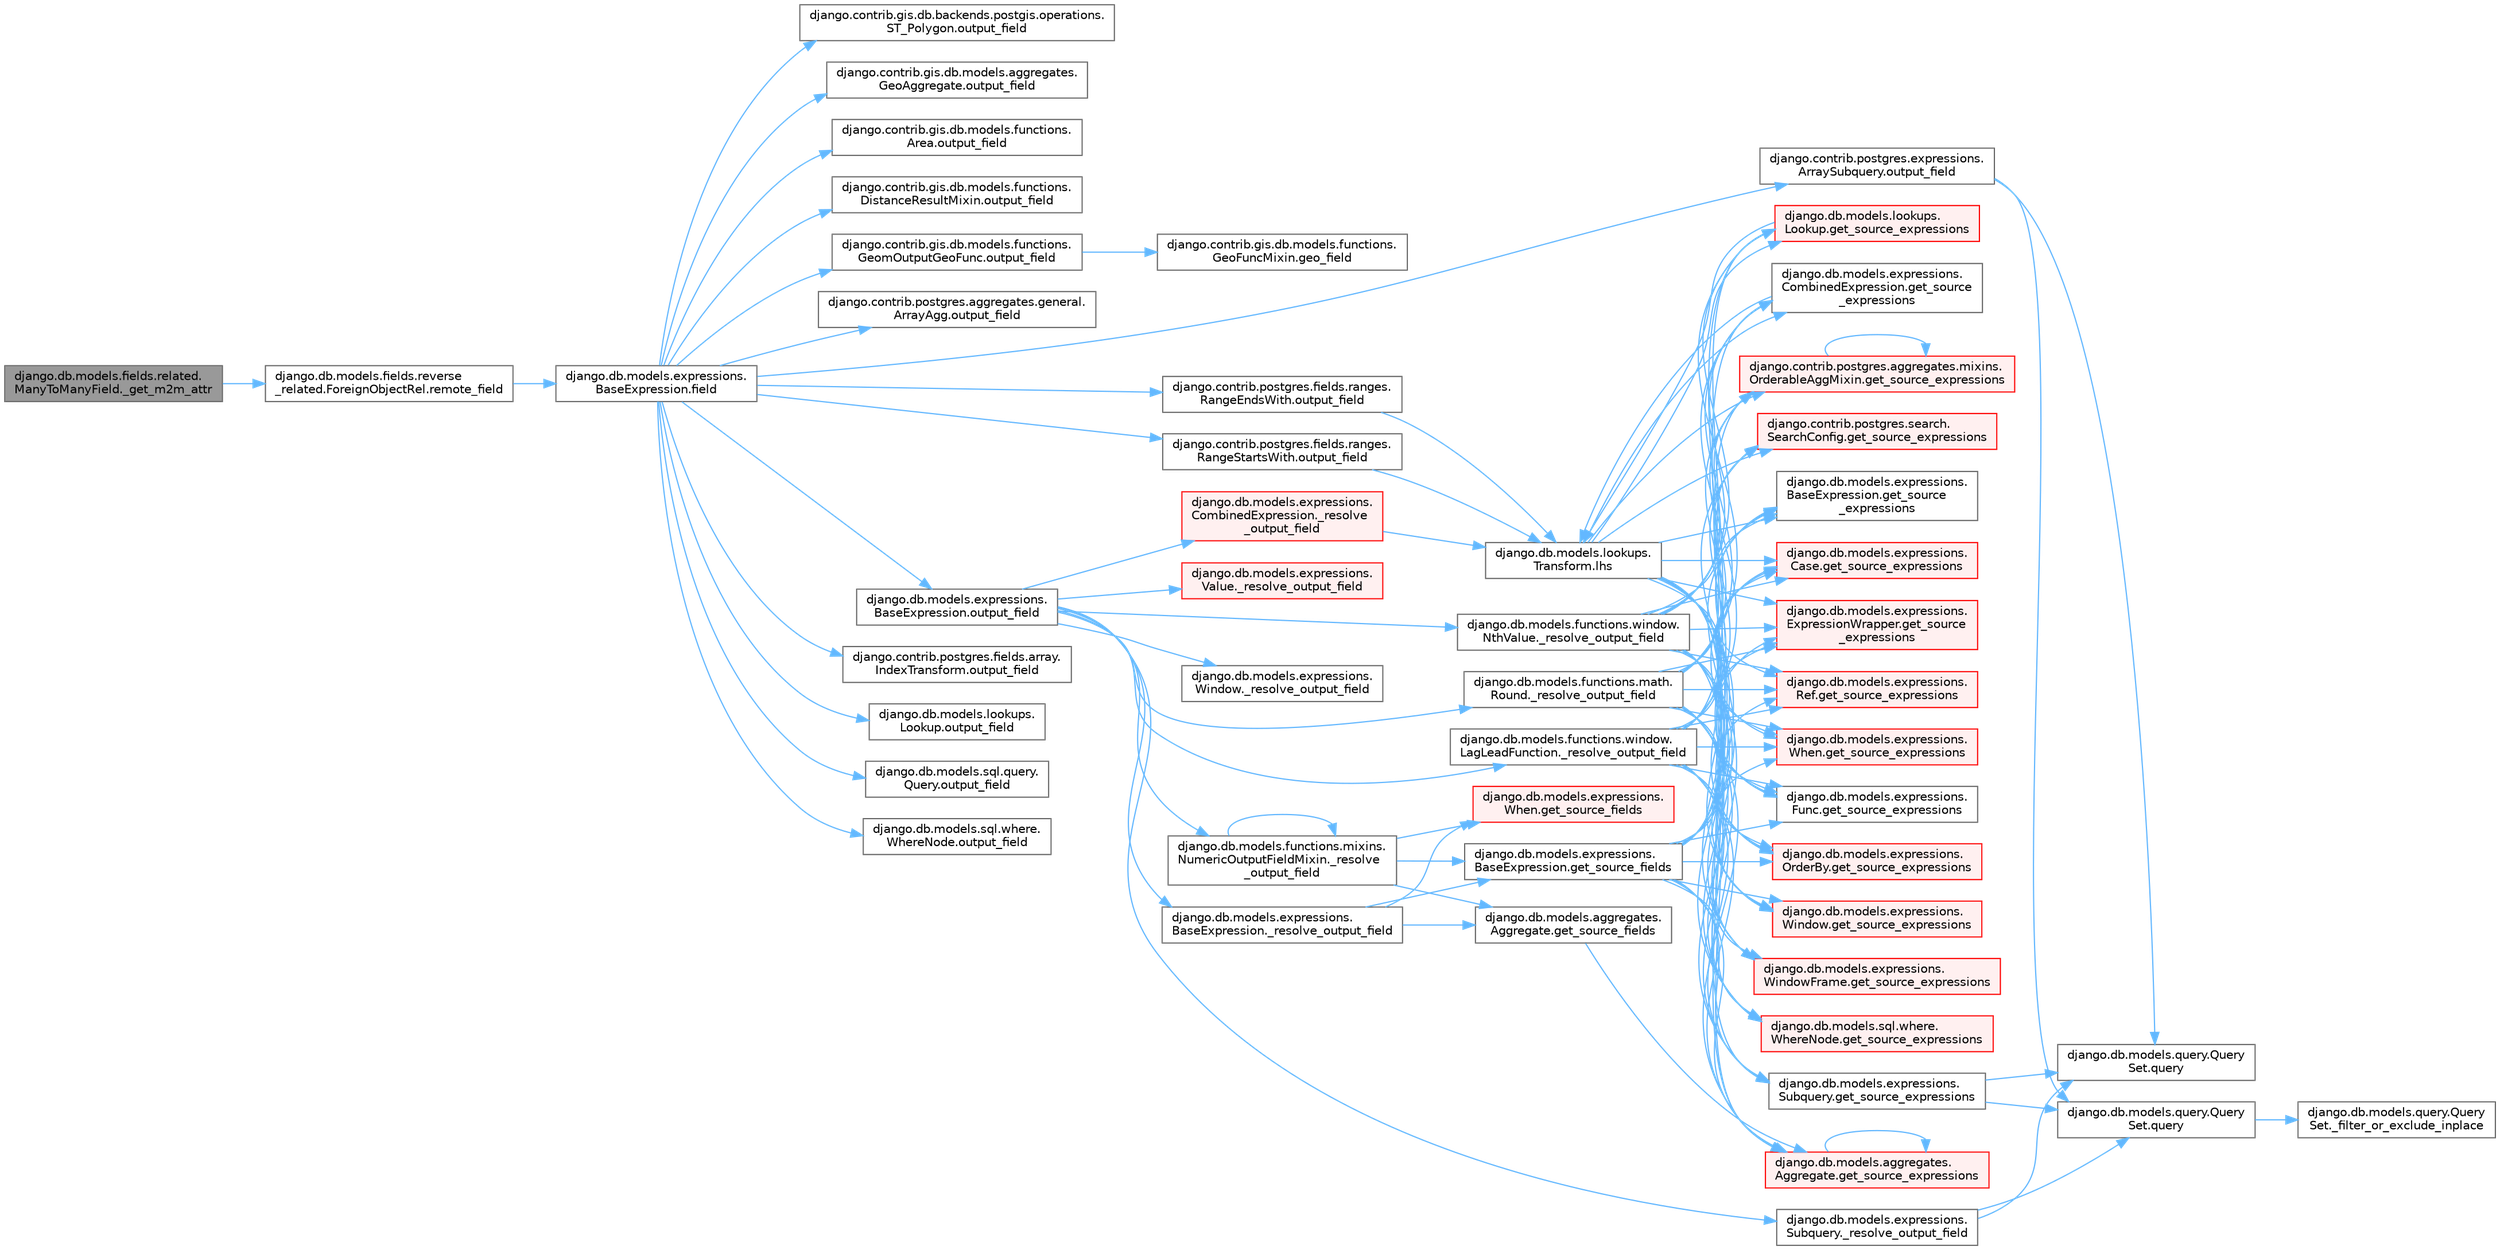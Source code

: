 digraph "django.db.models.fields.related.ManyToManyField._get_m2m_attr"
{
 // LATEX_PDF_SIZE
  bgcolor="transparent";
  edge [fontname=Helvetica,fontsize=10,labelfontname=Helvetica,labelfontsize=10];
  node [fontname=Helvetica,fontsize=10,shape=box,height=0.2,width=0.4];
  rankdir="LR";
  Node1 [id="Node000001",label="django.db.models.fields.related.\lManyToManyField._get_m2m_attr",height=0.2,width=0.4,color="gray40", fillcolor="grey60", style="filled", fontcolor="black",tooltip=" "];
  Node1 -> Node2 [id="edge1_Node000001_Node000002",color="steelblue1",style="solid",tooltip=" "];
  Node2 [id="Node000002",label="django.db.models.fields.reverse\l_related.ForeignObjectRel.remote_field",height=0.2,width=0.4,color="grey40", fillcolor="white", style="filled",URL="$classdjango_1_1db_1_1models_1_1fields_1_1reverse__related_1_1_foreign_object_rel.html#aa8a0852218a886d7e53aa643d36cb8b2",tooltip=" "];
  Node2 -> Node3 [id="edge2_Node000002_Node000003",color="steelblue1",style="solid",tooltip=" "];
  Node3 [id="Node000003",label="django.db.models.expressions.\lBaseExpression.field",height=0.2,width=0.4,color="grey40", fillcolor="white", style="filled",URL="$classdjango_1_1db_1_1models_1_1expressions_1_1_base_expression.html#a70aeb35391ada82c2e9f02b1c3ac150c",tooltip=" "];
  Node3 -> Node4 [id="edge3_Node000003_Node000004",color="steelblue1",style="solid",tooltip=" "];
  Node4 [id="Node000004",label="django.contrib.gis.db.backends.postgis.operations.\lST_Polygon.output_field",height=0.2,width=0.4,color="grey40", fillcolor="white", style="filled",URL="$classdjango_1_1contrib_1_1gis_1_1db_1_1backends_1_1postgis_1_1operations_1_1_s_t___polygon.html#a4427b1b0cb4e6df4fde6c045c562118a",tooltip=" "];
  Node3 -> Node5 [id="edge4_Node000003_Node000005",color="steelblue1",style="solid",tooltip=" "];
  Node5 [id="Node000005",label="django.contrib.gis.db.models.aggregates.\lGeoAggregate.output_field",height=0.2,width=0.4,color="grey40", fillcolor="white", style="filled",URL="$classdjango_1_1contrib_1_1gis_1_1db_1_1models_1_1aggregates_1_1_geo_aggregate.html#a1f680d71d32335c5854387fa09555108",tooltip=" "];
  Node3 -> Node6 [id="edge5_Node000003_Node000006",color="steelblue1",style="solid",tooltip=" "];
  Node6 [id="Node000006",label="django.contrib.gis.db.models.functions.\lArea.output_field",height=0.2,width=0.4,color="grey40", fillcolor="white", style="filled",URL="$classdjango_1_1contrib_1_1gis_1_1db_1_1models_1_1functions_1_1_area.html#a017724b08cd640b0e7e834e003cc103d",tooltip=" "];
  Node3 -> Node7 [id="edge6_Node000003_Node000007",color="steelblue1",style="solid",tooltip=" "];
  Node7 [id="Node000007",label="django.contrib.gis.db.models.functions.\lDistanceResultMixin.output_field",height=0.2,width=0.4,color="grey40", fillcolor="white", style="filled",URL="$classdjango_1_1contrib_1_1gis_1_1db_1_1models_1_1functions_1_1_distance_result_mixin.html#af219b5c12f89e181ada240244818e239",tooltip=" "];
  Node3 -> Node8 [id="edge7_Node000003_Node000008",color="steelblue1",style="solid",tooltip=" "];
  Node8 [id="Node000008",label="django.contrib.gis.db.models.functions.\lGeomOutputGeoFunc.output_field",height=0.2,width=0.4,color="grey40", fillcolor="white", style="filled",URL="$classdjango_1_1contrib_1_1gis_1_1db_1_1models_1_1functions_1_1_geom_output_geo_func.html#a55415993f9af0a2cbde3681557342482",tooltip=" "];
  Node8 -> Node9 [id="edge8_Node000008_Node000009",color="steelblue1",style="solid",tooltip=" "];
  Node9 [id="Node000009",label="django.contrib.gis.db.models.functions.\lGeoFuncMixin.geo_field",height=0.2,width=0.4,color="grey40", fillcolor="white", style="filled",URL="$classdjango_1_1contrib_1_1gis_1_1db_1_1models_1_1functions_1_1_geo_func_mixin.html#aae4bfeb201602d13218e58d1778b4c1b",tooltip=" "];
  Node3 -> Node10 [id="edge9_Node000003_Node000010",color="steelblue1",style="solid",tooltip=" "];
  Node10 [id="Node000010",label="django.contrib.postgres.aggregates.general.\lArrayAgg.output_field",height=0.2,width=0.4,color="grey40", fillcolor="white", style="filled",URL="$classdjango_1_1contrib_1_1postgres_1_1aggregates_1_1general_1_1_array_agg.html#a845ed6cbbb6d6fe470d9478934ade450",tooltip=" "];
  Node3 -> Node11 [id="edge10_Node000003_Node000011",color="steelblue1",style="solid",tooltip=" "];
  Node11 [id="Node000011",label="django.contrib.postgres.expressions.\lArraySubquery.output_field",height=0.2,width=0.4,color="grey40", fillcolor="white", style="filled",URL="$classdjango_1_1contrib_1_1postgres_1_1expressions_1_1_array_subquery.html#adfc4d450008ff7b23517e73cbd1ad172",tooltip=" "];
  Node11 -> Node12 [id="edge11_Node000011_Node000012",color="steelblue1",style="solid",tooltip=" "];
  Node12 [id="Node000012",label="django.db.models.query.Query\lSet.query",height=0.2,width=0.4,color="grey40", fillcolor="white", style="filled",URL="$classdjango_1_1db_1_1models_1_1query_1_1_query_set.html#a8028ed81b109acb162489dbd16604c83",tooltip=" "];
  Node12 -> Node13 [id="edge12_Node000012_Node000013",color="steelblue1",style="solid",tooltip=" "];
  Node13 [id="Node000013",label="django.db.models.query.Query\lSet._filter_or_exclude_inplace",height=0.2,width=0.4,color="grey40", fillcolor="white", style="filled",URL="$classdjango_1_1db_1_1models_1_1query_1_1_query_set.html#aabeb9102e4ff687eea5dc3a6d54a8a29",tooltip=" "];
  Node11 -> Node14 [id="edge13_Node000011_Node000014",color="steelblue1",style="solid",tooltip=" "];
  Node14 [id="Node000014",label="django.db.models.query.Query\lSet.query",height=0.2,width=0.4,color="grey40", fillcolor="white", style="filled",URL="$classdjango_1_1db_1_1models_1_1query_1_1_query_set.html#a0b0307a9b3f65303afb2c5783372d2c2",tooltip=" "];
  Node3 -> Node15 [id="edge14_Node000003_Node000015",color="steelblue1",style="solid",tooltip=" "];
  Node15 [id="Node000015",label="django.contrib.postgres.fields.array.\lIndexTransform.output_field",height=0.2,width=0.4,color="grey40", fillcolor="white", style="filled",URL="$classdjango_1_1contrib_1_1postgres_1_1fields_1_1array_1_1_index_transform.html#ae3ca901f64e761da8d9dff087275f9ef",tooltip=" "];
  Node3 -> Node16 [id="edge15_Node000003_Node000016",color="steelblue1",style="solid",tooltip=" "];
  Node16 [id="Node000016",label="django.contrib.postgres.fields.ranges.\lRangeEndsWith.output_field",height=0.2,width=0.4,color="grey40", fillcolor="white", style="filled",URL="$classdjango_1_1contrib_1_1postgres_1_1fields_1_1ranges_1_1_range_ends_with.html#ab81e75d2435974b6171ddb1cbce4ebd9",tooltip=" "];
  Node16 -> Node17 [id="edge16_Node000016_Node000017",color="steelblue1",style="solid",tooltip=" "];
  Node17 [id="Node000017",label="django.db.models.lookups.\lTransform.lhs",height=0.2,width=0.4,color="grey40", fillcolor="white", style="filled",URL="$classdjango_1_1db_1_1models_1_1lookups_1_1_transform.html#ac0ce01e192abd1a739a4c77fcc8a1bf9",tooltip=" "];
  Node17 -> Node18 [id="edge17_Node000017_Node000018",color="steelblue1",style="solid",tooltip=" "];
  Node18 [id="Node000018",label="django.contrib.postgres.aggregates.mixins.\lOrderableAggMixin.get_source_expressions",height=0.2,width=0.4,color="red", fillcolor="#FFF0F0", style="filled",URL="$classdjango_1_1contrib_1_1postgres_1_1aggregates_1_1mixins_1_1_orderable_agg_mixin.html#abed9d6bb5142aafc8b77ac03f9d7a989",tooltip=" "];
  Node18 -> Node18 [id="edge18_Node000018_Node000018",color="steelblue1",style="solid",tooltip=" "];
  Node17 -> Node32 [id="edge19_Node000017_Node000032",color="steelblue1",style="solid",tooltip=" "];
  Node32 [id="Node000032",label="django.contrib.postgres.search.\lSearchConfig.get_source_expressions",height=0.2,width=0.4,color="red", fillcolor="#FFF0F0", style="filled",URL="$classdjango_1_1contrib_1_1postgres_1_1search_1_1_search_config.html#a2c17d4dfedc6381528df8a0a1b3751bf",tooltip=" "];
  Node17 -> Node35 [id="edge20_Node000017_Node000035",color="steelblue1",style="solid",tooltip=" "];
  Node35 [id="Node000035",label="django.db.models.aggregates.\lAggregate.get_source_expressions",height=0.2,width=0.4,color="red", fillcolor="#FFF0F0", style="filled",URL="$classdjango_1_1db_1_1models_1_1aggregates_1_1_aggregate.html#a4a47839518c013f780a931e4bcf2d4f1",tooltip=" "];
  Node35 -> Node35 [id="edge21_Node000035_Node000035",color="steelblue1",style="solid",tooltip=" "];
  Node17 -> Node1415 [id="edge22_Node000017_Node001415",color="steelblue1",style="solid",tooltip=" "];
  Node1415 [id="Node001415",label="django.db.models.expressions.\lBaseExpression.get_source\l_expressions",height=0.2,width=0.4,color="grey40", fillcolor="white", style="filled",URL="$classdjango_1_1db_1_1models_1_1expressions_1_1_base_expression.html#a1a052b2bf91363cc1367dbffb2b47708",tooltip=" "];
  Node17 -> Node1416 [id="edge23_Node000017_Node001416",color="steelblue1",style="solid",tooltip=" "];
  Node1416 [id="Node001416",label="django.db.models.expressions.\lCase.get_source_expressions",height=0.2,width=0.4,color="red", fillcolor="#FFF0F0", style="filled",URL="$classdjango_1_1db_1_1models_1_1expressions_1_1_case.html#a342de2ff64d7b1a41e1a86d89dee51b4",tooltip=" "];
  Node17 -> Node1423 [id="edge24_Node000017_Node001423",color="steelblue1",style="solid",tooltip=" "];
  Node1423 [id="Node001423",label="django.db.models.expressions.\lCombinedExpression.get_source\l_expressions",height=0.2,width=0.4,color="grey40", fillcolor="white", style="filled",URL="$classdjango_1_1db_1_1models_1_1expressions_1_1_combined_expression.html#a310a894787d41c927558cb35b23d3a90",tooltip=" "];
  Node1423 -> Node17 [id="edge25_Node001423_Node000017",color="steelblue1",style="solid",tooltip=" "];
  Node17 -> Node1424 [id="edge26_Node000017_Node001424",color="steelblue1",style="solid",tooltip=" "];
  Node1424 [id="Node001424",label="django.db.models.expressions.\lExpressionWrapper.get_source\l_expressions",height=0.2,width=0.4,color="red", fillcolor="#FFF0F0", style="filled",URL="$classdjango_1_1db_1_1models_1_1expressions_1_1_expression_wrapper.html#abdd54fb24f108830588d86a69e619e8f",tooltip=" "];
  Node17 -> Node1428 [id="edge27_Node000017_Node001428",color="steelblue1",style="solid",tooltip=" "];
  Node1428 [id="Node001428",label="django.db.models.expressions.\lFunc.get_source_expressions",height=0.2,width=0.4,color="grey40", fillcolor="white", style="filled",URL="$classdjango_1_1db_1_1models_1_1expressions_1_1_func.html#a2edd81324f310981c50c4d7d6b02fc36",tooltip=" "];
  Node17 -> Node1429 [id="edge28_Node000017_Node001429",color="steelblue1",style="solid",tooltip=" "];
  Node1429 [id="Node001429",label="django.db.models.expressions.\lOrderBy.get_source_expressions",height=0.2,width=0.4,color="red", fillcolor="#FFF0F0", style="filled",URL="$classdjango_1_1db_1_1models_1_1expressions_1_1_order_by.html#aa0b698a72cab3662300d9849e2e0b2df",tooltip=" "];
  Node17 -> Node1430 [id="edge29_Node000017_Node001430",color="steelblue1",style="solid",tooltip=" "];
  Node1430 [id="Node001430",label="django.db.models.expressions.\lRef.get_source_expressions",height=0.2,width=0.4,color="red", fillcolor="#FFF0F0", style="filled",URL="$classdjango_1_1db_1_1models_1_1expressions_1_1_ref.html#a34966901a7ce794db70ff599b65fe2ce",tooltip=" "];
  Node17 -> Node1431 [id="edge30_Node000017_Node001431",color="steelblue1",style="solid",tooltip=" "];
  Node1431 [id="Node001431",label="django.db.models.expressions.\lSubquery.get_source_expressions",height=0.2,width=0.4,color="grey40", fillcolor="white", style="filled",URL="$classdjango_1_1db_1_1models_1_1expressions_1_1_subquery.html#a39b90b2b3d0ee3caf0b75571062f214e",tooltip=" "];
  Node1431 -> Node12 [id="edge31_Node001431_Node000012",color="steelblue1",style="solid",tooltip=" "];
  Node1431 -> Node14 [id="edge32_Node001431_Node000014",color="steelblue1",style="solid",tooltip=" "];
  Node17 -> Node1432 [id="edge33_Node000017_Node001432",color="steelblue1",style="solid",tooltip=" "];
  Node1432 [id="Node001432",label="django.db.models.expressions.\lWhen.get_source_expressions",height=0.2,width=0.4,color="red", fillcolor="#FFF0F0", style="filled",URL="$classdjango_1_1db_1_1models_1_1expressions_1_1_when.html#aed38e210fabf48478aed2ff00ccbdfbe",tooltip=" "];
  Node17 -> Node1433 [id="edge34_Node000017_Node001433",color="steelblue1",style="solid",tooltip=" "];
  Node1433 [id="Node001433",label="django.db.models.expressions.\lWindow.get_source_expressions",height=0.2,width=0.4,color="red", fillcolor="#FFF0F0", style="filled",URL="$classdjango_1_1db_1_1models_1_1expressions_1_1_window.html#a52d79e8fa282239e67f8d9cdc5112388",tooltip=" "];
  Node17 -> Node1434 [id="edge35_Node000017_Node001434",color="steelblue1",style="solid",tooltip=" "];
  Node1434 [id="Node001434",label="django.db.models.expressions.\lWindowFrame.get_source_expressions",height=0.2,width=0.4,color="red", fillcolor="#FFF0F0", style="filled",URL="$classdjango_1_1db_1_1models_1_1expressions_1_1_window_frame.html#a4b54c4c9b4c4a68308953d25703a2544",tooltip=" "];
  Node17 -> Node3431 [id="edge36_Node000017_Node003431",color="steelblue1",style="solid",tooltip=" "];
  Node3431 [id="Node003431",label="django.db.models.lookups.\lLookup.get_source_expressions",height=0.2,width=0.4,color="red", fillcolor="#FFF0F0", style="filled",URL="$classdjango_1_1db_1_1models_1_1lookups_1_1_lookup.html#ab733397a7e7276a69a7092430799a22a",tooltip=" "];
  Node3431 -> Node17 [id="edge37_Node003431_Node000017",color="steelblue1",style="solid",tooltip=" "];
  Node17 -> Node3433 [id="edge38_Node000017_Node003433",color="steelblue1",style="solid",tooltip=" "];
  Node3433 [id="Node003433",label="django.db.models.sql.where.\lWhereNode.get_source_expressions",height=0.2,width=0.4,color="red", fillcolor="#FFF0F0", style="filled",URL="$classdjango_1_1db_1_1models_1_1sql_1_1where_1_1_where_node.html#ae3155308ff1faf4914e3e7f0134f49d7",tooltip=" "];
  Node3 -> Node1410 [id="edge39_Node000003_Node001410",color="steelblue1",style="solid",tooltip=" "];
  Node1410 [id="Node001410",label="django.contrib.postgres.fields.ranges.\lRangeStartsWith.output_field",height=0.2,width=0.4,color="grey40", fillcolor="white", style="filled",URL="$classdjango_1_1contrib_1_1postgres_1_1fields_1_1ranges_1_1_range_starts_with.html#a4e864cbda43e695a0ae6b2c3b4ced157",tooltip=" "];
  Node1410 -> Node17 [id="edge40_Node001410_Node000017",color="steelblue1",style="solid",tooltip=" "];
  Node3 -> Node1411 [id="edge41_Node000003_Node001411",color="steelblue1",style="solid",tooltip=" "];
  Node1411 [id="Node001411",label="django.db.models.expressions.\lBaseExpression.output_field",height=0.2,width=0.4,color="grey40", fillcolor="white", style="filled",URL="$classdjango_1_1db_1_1models_1_1expressions_1_1_base_expression.html#a7f0982cb1de5cdeaa7f043c3ae611a6d",tooltip=" "];
  Node1411 -> Node1412 [id="edge42_Node001411_Node001412",color="steelblue1",style="solid",tooltip=" "];
  Node1412 [id="Node001412",label="django.db.models.expressions.\lBaseExpression._resolve_output_field",height=0.2,width=0.4,color="grey40", fillcolor="white", style="filled",URL="$classdjango_1_1db_1_1models_1_1expressions_1_1_base_expression.html#a4d77b67d8a2c12f240cfa67a218742d9",tooltip=" "];
  Node1412 -> Node1413 [id="edge43_Node001412_Node001413",color="steelblue1",style="solid",tooltip=" "];
  Node1413 [id="Node001413",label="django.db.models.aggregates.\lAggregate.get_source_fields",height=0.2,width=0.4,color="grey40", fillcolor="white", style="filled",URL="$classdjango_1_1db_1_1models_1_1aggregates_1_1_aggregate.html#af73c40e545aeb53760d4f8ab45795ce7",tooltip=" "];
  Node1413 -> Node35 [id="edge44_Node001413_Node000035",color="steelblue1",style="solid",tooltip=" "];
  Node1412 -> Node1414 [id="edge45_Node001412_Node001414",color="steelblue1",style="solid",tooltip=" "];
  Node1414 [id="Node001414",label="django.db.models.expressions.\lBaseExpression.get_source_fields",height=0.2,width=0.4,color="grey40", fillcolor="white", style="filled",URL="$classdjango_1_1db_1_1models_1_1expressions_1_1_base_expression.html#a12ff1384ded4ceeeb39de09b54a827aa",tooltip=" "];
  Node1414 -> Node18 [id="edge46_Node001414_Node000018",color="steelblue1",style="solid",tooltip=" "];
  Node1414 -> Node32 [id="edge47_Node001414_Node000032",color="steelblue1",style="solid",tooltip=" "];
  Node1414 -> Node35 [id="edge48_Node001414_Node000035",color="steelblue1",style="solid",tooltip=" "];
  Node1414 -> Node1415 [id="edge49_Node001414_Node001415",color="steelblue1",style="solid",tooltip=" "];
  Node1414 -> Node1416 [id="edge50_Node001414_Node001416",color="steelblue1",style="solid",tooltip=" "];
  Node1414 -> Node1423 [id="edge51_Node001414_Node001423",color="steelblue1",style="solid",tooltip=" "];
  Node1414 -> Node1424 [id="edge52_Node001414_Node001424",color="steelblue1",style="solid",tooltip=" "];
  Node1414 -> Node1428 [id="edge53_Node001414_Node001428",color="steelblue1",style="solid",tooltip=" "];
  Node1414 -> Node1429 [id="edge54_Node001414_Node001429",color="steelblue1",style="solid",tooltip=" "];
  Node1414 -> Node1430 [id="edge55_Node001414_Node001430",color="steelblue1",style="solid",tooltip=" "];
  Node1414 -> Node1431 [id="edge56_Node001414_Node001431",color="steelblue1",style="solid",tooltip=" "];
  Node1414 -> Node1432 [id="edge57_Node001414_Node001432",color="steelblue1",style="solid",tooltip=" "];
  Node1414 -> Node1433 [id="edge58_Node001414_Node001433",color="steelblue1",style="solid",tooltip=" "];
  Node1414 -> Node1434 [id="edge59_Node001414_Node001434",color="steelblue1",style="solid",tooltip=" "];
  Node1414 -> Node3431 [id="edge60_Node001414_Node003431",color="steelblue1",style="solid",tooltip=" "];
  Node1414 -> Node3433 [id="edge61_Node001414_Node003433",color="steelblue1",style="solid",tooltip=" "];
  Node1412 -> Node3772 [id="edge62_Node001412_Node003772",color="steelblue1",style="solid",tooltip=" "];
  Node3772 [id="Node003772",label="django.db.models.expressions.\lWhen.get_source_fields",height=0.2,width=0.4,color="red", fillcolor="#FFF0F0", style="filled",URL="$classdjango_1_1db_1_1models_1_1expressions_1_1_when.html#a93cd7faaf5353bb517a72f98cd9b0fb4",tooltip=" "];
  Node1411 -> Node3773 [id="edge63_Node001411_Node003773",color="steelblue1",style="solid",tooltip=" "];
  Node3773 [id="Node003773",label="django.db.models.expressions.\lCombinedExpression._resolve\l_output_field",height=0.2,width=0.4,color="red", fillcolor="#FFF0F0", style="filled",URL="$classdjango_1_1db_1_1models_1_1expressions_1_1_combined_expression.html#ad5c6df54cfa479187073e305a8cbae20",tooltip=" "];
  Node3773 -> Node17 [id="edge64_Node003773_Node000017",color="steelblue1",style="solid",tooltip=" "];
  Node1411 -> Node3775 [id="edge65_Node001411_Node003775",color="steelblue1",style="solid",tooltip=" "];
  Node3775 [id="Node003775",label="django.db.models.expressions.\lSubquery._resolve_output_field",height=0.2,width=0.4,color="grey40", fillcolor="white", style="filled",URL="$classdjango_1_1db_1_1models_1_1expressions_1_1_subquery.html#a1e6f5dc8cd3e49d208c9b8770607552d",tooltip=" "];
  Node3775 -> Node12 [id="edge66_Node003775_Node000012",color="steelblue1",style="solid",tooltip=" "];
  Node3775 -> Node14 [id="edge67_Node003775_Node000014",color="steelblue1",style="solid",tooltip=" "];
  Node1411 -> Node3776 [id="edge68_Node001411_Node003776",color="steelblue1",style="solid",tooltip=" "];
  Node3776 [id="Node003776",label="django.db.models.expressions.\lValue._resolve_output_field",height=0.2,width=0.4,color="red", fillcolor="#FFF0F0", style="filled",URL="$classdjango_1_1db_1_1models_1_1expressions_1_1_value.html#af1af121c7b76f0e7325f3276049675dd",tooltip=" "];
  Node1411 -> Node3777 [id="edge69_Node001411_Node003777",color="steelblue1",style="solid",tooltip=" "];
  Node3777 [id="Node003777",label="django.db.models.expressions.\lWindow._resolve_output_field",height=0.2,width=0.4,color="grey40", fillcolor="white", style="filled",URL="$classdjango_1_1db_1_1models_1_1expressions_1_1_window.html#a165cffc4e962ae979c8c6bf5f1ed30bd",tooltip=" "];
  Node1411 -> Node3778 [id="edge70_Node001411_Node003778",color="steelblue1",style="solid",tooltip=" "];
  Node3778 [id="Node003778",label="django.db.models.functions.math.\lRound._resolve_output_field",height=0.2,width=0.4,color="grey40", fillcolor="white", style="filled",URL="$classdjango_1_1db_1_1models_1_1functions_1_1math_1_1_round.html#aa7b9332c35bc83a0f7055177fb9304e3",tooltip=" "];
  Node3778 -> Node18 [id="edge71_Node003778_Node000018",color="steelblue1",style="solid",tooltip=" "];
  Node3778 -> Node32 [id="edge72_Node003778_Node000032",color="steelblue1",style="solid",tooltip=" "];
  Node3778 -> Node35 [id="edge73_Node003778_Node000035",color="steelblue1",style="solid",tooltip=" "];
  Node3778 -> Node1415 [id="edge74_Node003778_Node001415",color="steelblue1",style="solid",tooltip=" "];
  Node3778 -> Node1416 [id="edge75_Node003778_Node001416",color="steelblue1",style="solid",tooltip=" "];
  Node3778 -> Node1423 [id="edge76_Node003778_Node001423",color="steelblue1",style="solid",tooltip=" "];
  Node3778 -> Node1424 [id="edge77_Node003778_Node001424",color="steelblue1",style="solid",tooltip=" "];
  Node3778 -> Node1428 [id="edge78_Node003778_Node001428",color="steelblue1",style="solid",tooltip=" "];
  Node3778 -> Node1429 [id="edge79_Node003778_Node001429",color="steelblue1",style="solid",tooltip=" "];
  Node3778 -> Node1430 [id="edge80_Node003778_Node001430",color="steelblue1",style="solid",tooltip=" "];
  Node3778 -> Node1431 [id="edge81_Node003778_Node001431",color="steelblue1",style="solid",tooltip=" "];
  Node3778 -> Node1432 [id="edge82_Node003778_Node001432",color="steelblue1",style="solid",tooltip=" "];
  Node3778 -> Node1433 [id="edge83_Node003778_Node001433",color="steelblue1",style="solid",tooltip=" "];
  Node3778 -> Node1434 [id="edge84_Node003778_Node001434",color="steelblue1",style="solid",tooltip=" "];
  Node3778 -> Node3431 [id="edge85_Node003778_Node003431",color="steelblue1",style="solid",tooltip=" "];
  Node3778 -> Node3433 [id="edge86_Node003778_Node003433",color="steelblue1",style="solid",tooltip=" "];
  Node1411 -> Node3779 [id="edge87_Node001411_Node003779",color="steelblue1",style="solid",tooltip=" "];
  Node3779 [id="Node003779",label="django.db.models.functions.mixins.\lNumericOutputFieldMixin._resolve\l_output_field",height=0.2,width=0.4,color="grey40", fillcolor="white", style="filled",URL="$classdjango_1_1db_1_1models_1_1functions_1_1mixins_1_1_numeric_output_field_mixin.html#ada10dc529cfe036597471f6439dfb0c5",tooltip=" "];
  Node3779 -> Node3779 [id="edge88_Node003779_Node003779",color="steelblue1",style="solid",tooltip=" "];
  Node3779 -> Node1413 [id="edge89_Node003779_Node001413",color="steelblue1",style="solid",tooltip=" "];
  Node3779 -> Node1414 [id="edge90_Node003779_Node001414",color="steelblue1",style="solid",tooltip=" "];
  Node3779 -> Node3772 [id="edge91_Node003779_Node003772",color="steelblue1",style="solid",tooltip=" "];
  Node1411 -> Node3780 [id="edge92_Node001411_Node003780",color="steelblue1",style="solid",tooltip=" "];
  Node3780 [id="Node003780",label="django.db.models.functions.window.\lLagLeadFunction._resolve_output_field",height=0.2,width=0.4,color="grey40", fillcolor="white", style="filled",URL="$classdjango_1_1db_1_1models_1_1functions_1_1window_1_1_lag_lead_function.html#ad9fef4f0de0bae4168483d83bf154eb5",tooltip=" "];
  Node3780 -> Node18 [id="edge93_Node003780_Node000018",color="steelblue1",style="solid",tooltip=" "];
  Node3780 -> Node32 [id="edge94_Node003780_Node000032",color="steelblue1",style="solid",tooltip=" "];
  Node3780 -> Node35 [id="edge95_Node003780_Node000035",color="steelblue1",style="solid",tooltip=" "];
  Node3780 -> Node1415 [id="edge96_Node003780_Node001415",color="steelblue1",style="solid",tooltip=" "];
  Node3780 -> Node1416 [id="edge97_Node003780_Node001416",color="steelblue1",style="solid",tooltip=" "];
  Node3780 -> Node1423 [id="edge98_Node003780_Node001423",color="steelblue1",style="solid",tooltip=" "];
  Node3780 -> Node1424 [id="edge99_Node003780_Node001424",color="steelblue1",style="solid",tooltip=" "];
  Node3780 -> Node1428 [id="edge100_Node003780_Node001428",color="steelblue1",style="solid",tooltip=" "];
  Node3780 -> Node1429 [id="edge101_Node003780_Node001429",color="steelblue1",style="solid",tooltip=" "];
  Node3780 -> Node1430 [id="edge102_Node003780_Node001430",color="steelblue1",style="solid",tooltip=" "];
  Node3780 -> Node1431 [id="edge103_Node003780_Node001431",color="steelblue1",style="solid",tooltip=" "];
  Node3780 -> Node1432 [id="edge104_Node003780_Node001432",color="steelblue1",style="solid",tooltip=" "];
  Node3780 -> Node1433 [id="edge105_Node003780_Node001433",color="steelblue1",style="solid",tooltip=" "];
  Node3780 -> Node1434 [id="edge106_Node003780_Node001434",color="steelblue1",style="solid",tooltip=" "];
  Node3780 -> Node3431 [id="edge107_Node003780_Node003431",color="steelblue1",style="solid",tooltip=" "];
  Node3780 -> Node3433 [id="edge108_Node003780_Node003433",color="steelblue1",style="solid",tooltip=" "];
  Node1411 -> Node3781 [id="edge109_Node001411_Node003781",color="steelblue1",style="solid",tooltip=" "];
  Node3781 [id="Node003781",label="django.db.models.functions.window.\lNthValue._resolve_output_field",height=0.2,width=0.4,color="grey40", fillcolor="white", style="filled",URL="$classdjango_1_1db_1_1models_1_1functions_1_1window_1_1_nth_value.html#a01f5c13b954177f7f499ab3a354aa38a",tooltip=" "];
  Node3781 -> Node18 [id="edge110_Node003781_Node000018",color="steelblue1",style="solid",tooltip=" "];
  Node3781 -> Node32 [id="edge111_Node003781_Node000032",color="steelblue1",style="solid",tooltip=" "];
  Node3781 -> Node35 [id="edge112_Node003781_Node000035",color="steelblue1",style="solid",tooltip=" "];
  Node3781 -> Node1415 [id="edge113_Node003781_Node001415",color="steelblue1",style="solid",tooltip=" "];
  Node3781 -> Node1416 [id="edge114_Node003781_Node001416",color="steelblue1",style="solid",tooltip=" "];
  Node3781 -> Node1423 [id="edge115_Node003781_Node001423",color="steelblue1",style="solid",tooltip=" "];
  Node3781 -> Node1424 [id="edge116_Node003781_Node001424",color="steelblue1",style="solid",tooltip=" "];
  Node3781 -> Node1428 [id="edge117_Node003781_Node001428",color="steelblue1",style="solid",tooltip=" "];
  Node3781 -> Node1429 [id="edge118_Node003781_Node001429",color="steelblue1",style="solid",tooltip=" "];
  Node3781 -> Node1430 [id="edge119_Node003781_Node001430",color="steelblue1",style="solid",tooltip=" "];
  Node3781 -> Node1431 [id="edge120_Node003781_Node001431",color="steelblue1",style="solid",tooltip=" "];
  Node3781 -> Node1432 [id="edge121_Node003781_Node001432",color="steelblue1",style="solid",tooltip=" "];
  Node3781 -> Node1433 [id="edge122_Node003781_Node001433",color="steelblue1",style="solid",tooltip=" "];
  Node3781 -> Node1434 [id="edge123_Node003781_Node001434",color="steelblue1",style="solid",tooltip=" "];
  Node3781 -> Node3431 [id="edge124_Node003781_Node003431",color="steelblue1",style="solid",tooltip=" "];
  Node3781 -> Node3433 [id="edge125_Node003781_Node003433",color="steelblue1",style="solid",tooltip=" "];
  Node3 -> Node1560 [id="edge126_Node000003_Node001560",color="steelblue1",style="solid",tooltip=" "];
  Node1560 [id="Node001560",label="django.db.models.lookups.\lLookup.output_field",height=0.2,width=0.4,color="grey40", fillcolor="white", style="filled",URL="$classdjango_1_1db_1_1models_1_1lookups_1_1_lookup.html#ac5f7b4f3c6722942ef415a8f83b98745",tooltip=" "];
  Node3 -> Node1561 [id="edge127_Node000003_Node001561",color="steelblue1",style="solid",tooltip=" "];
  Node1561 [id="Node001561",label="django.db.models.sql.query.\lQuery.output_field",height=0.2,width=0.4,color="grey40", fillcolor="white", style="filled",URL="$classdjango_1_1db_1_1models_1_1sql_1_1query_1_1_query.html#a53ec5a7472740d502ccbe1a6e526aa26",tooltip=" "];
  Node3 -> Node1562 [id="edge128_Node000003_Node001562",color="steelblue1",style="solid",tooltip=" "];
  Node1562 [id="Node001562",label="django.db.models.sql.where.\lWhereNode.output_field",height=0.2,width=0.4,color="grey40", fillcolor="white", style="filled",URL="$classdjango_1_1db_1_1models_1_1sql_1_1where_1_1_where_node.html#ac9648ee33da9c2746f6ca859befdf6b2",tooltip=" "];
}

